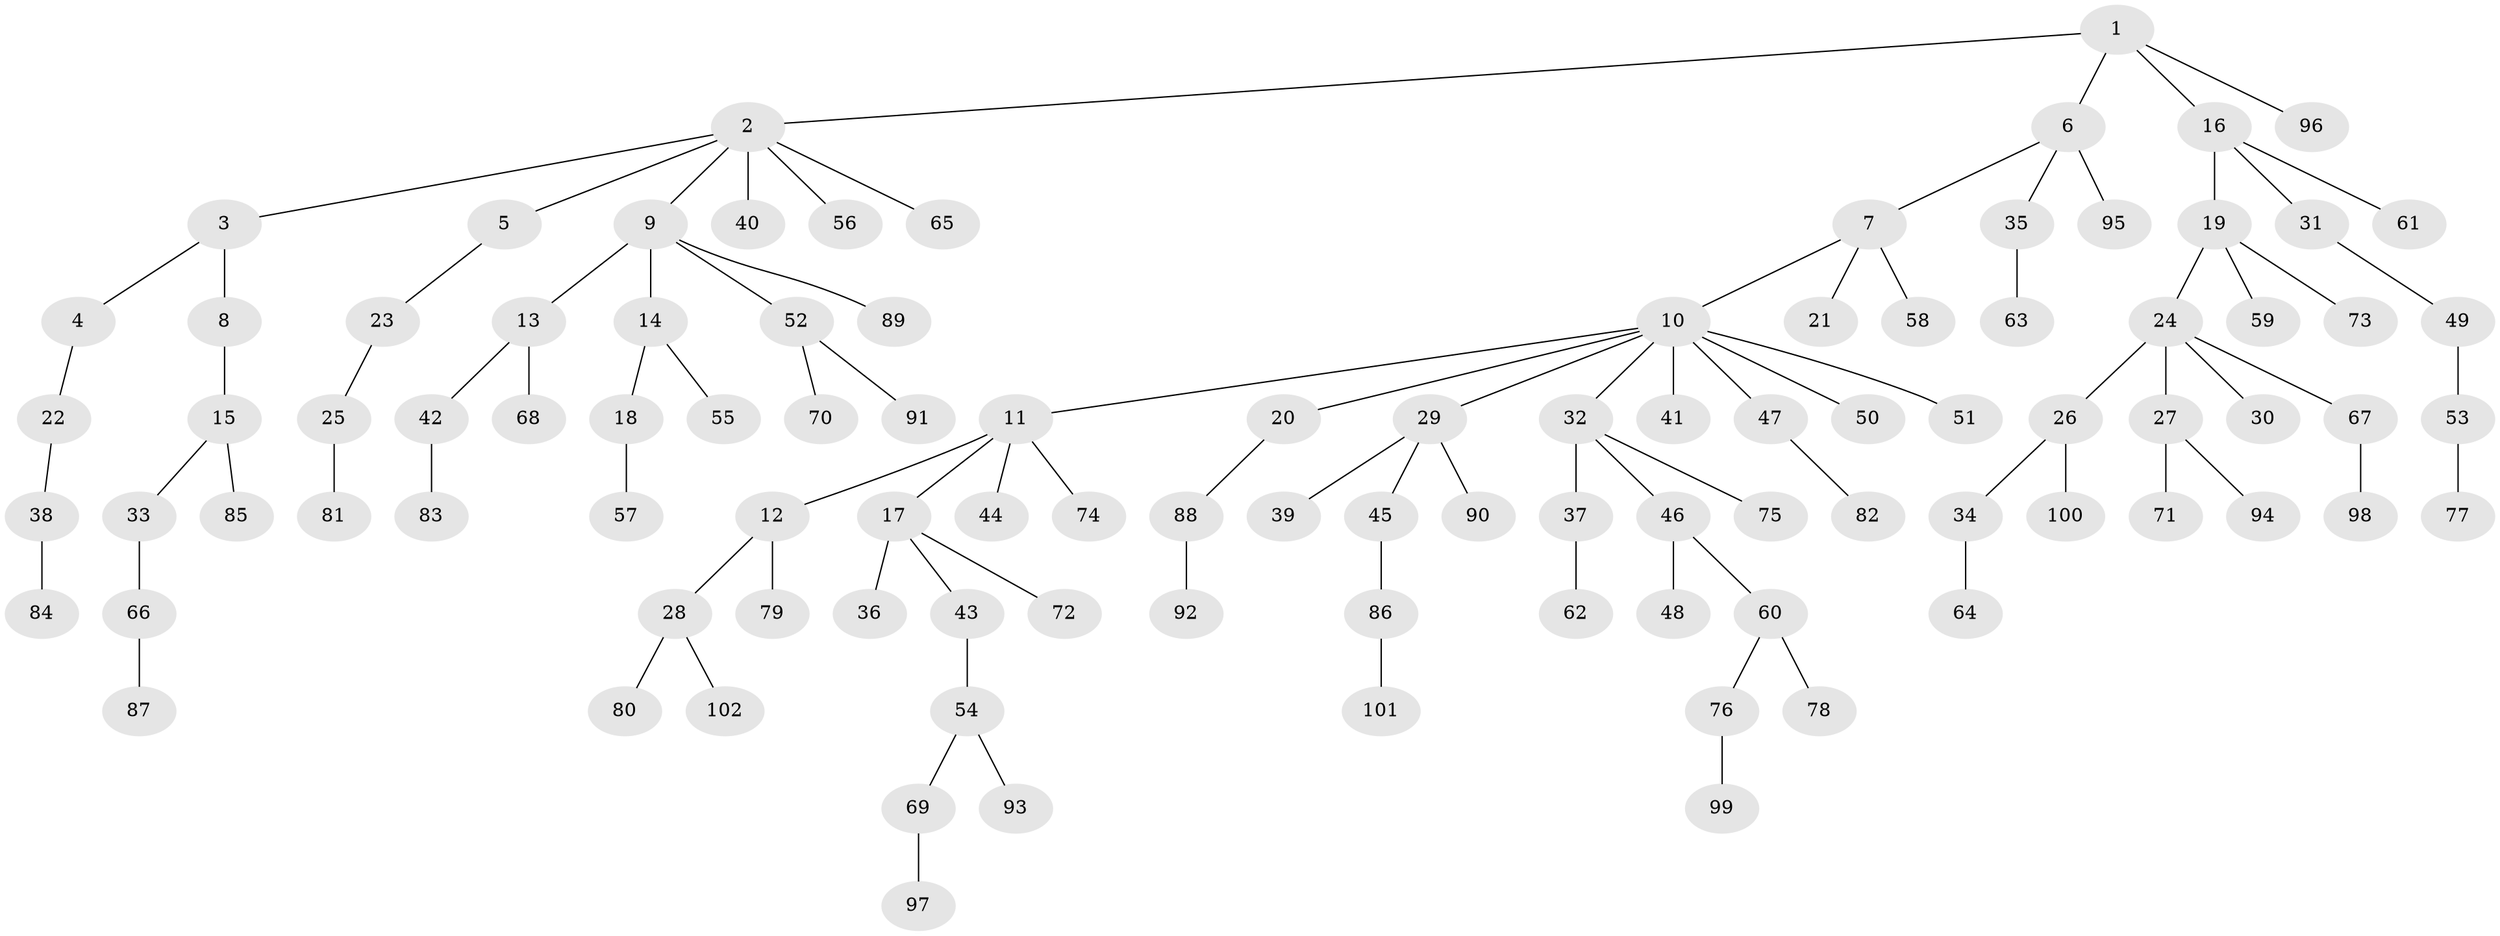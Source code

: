 // Generated by graph-tools (version 1.1) at 2025/11/02/27/25 16:11:27]
// undirected, 102 vertices, 101 edges
graph export_dot {
graph [start="1"]
  node [color=gray90,style=filled];
  1;
  2;
  3;
  4;
  5;
  6;
  7;
  8;
  9;
  10;
  11;
  12;
  13;
  14;
  15;
  16;
  17;
  18;
  19;
  20;
  21;
  22;
  23;
  24;
  25;
  26;
  27;
  28;
  29;
  30;
  31;
  32;
  33;
  34;
  35;
  36;
  37;
  38;
  39;
  40;
  41;
  42;
  43;
  44;
  45;
  46;
  47;
  48;
  49;
  50;
  51;
  52;
  53;
  54;
  55;
  56;
  57;
  58;
  59;
  60;
  61;
  62;
  63;
  64;
  65;
  66;
  67;
  68;
  69;
  70;
  71;
  72;
  73;
  74;
  75;
  76;
  77;
  78;
  79;
  80;
  81;
  82;
  83;
  84;
  85;
  86;
  87;
  88;
  89;
  90;
  91;
  92;
  93;
  94;
  95;
  96;
  97;
  98;
  99;
  100;
  101;
  102;
  1 -- 2;
  1 -- 6;
  1 -- 16;
  1 -- 96;
  2 -- 3;
  2 -- 5;
  2 -- 9;
  2 -- 40;
  2 -- 56;
  2 -- 65;
  3 -- 4;
  3 -- 8;
  4 -- 22;
  5 -- 23;
  6 -- 7;
  6 -- 35;
  6 -- 95;
  7 -- 10;
  7 -- 21;
  7 -- 58;
  8 -- 15;
  9 -- 13;
  9 -- 14;
  9 -- 52;
  9 -- 89;
  10 -- 11;
  10 -- 20;
  10 -- 29;
  10 -- 32;
  10 -- 41;
  10 -- 47;
  10 -- 50;
  10 -- 51;
  11 -- 12;
  11 -- 17;
  11 -- 44;
  11 -- 74;
  12 -- 28;
  12 -- 79;
  13 -- 42;
  13 -- 68;
  14 -- 18;
  14 -- 55;
  15 -- 33;
  15 -- 85;
  16 -- 19;
  16 -- 31;
  16 -- 61;
  17 -- 36;
  17 -- 43;
  17 -- 72;
  18 -- 57;
  19 -- 24;
  19 -- 59;
  19 -- 73;
  20 -- 88;
  22 -- 38;
  23 -- 25;
  24 -- 26;
  24 -- 27;
  24 -- 30;
  24 -- 67;
  25 -- 81;
  26 -- 34;
  26 -- 100;
  27 -- 71;
  27 -- 94;
  28 -- 80;
  28 -- 102;
  29 -- 39;
  29 -- 45;
  29 -- 90;
  31 -- 49;
  32 -- 37;
  32 -- 46;
  32 -- 75;
  33 -- 66;
  34 -- 64;
  35 -- 63;
  37 -- 62;
  38 -- 84;
  42 -- 83;
  43 -- 54;
  45 -- 86;
  46 -- 48;
  46 -- 60;
  47 -- 82;
  49 -- 53;
  52 -- 70;
  52 -- 91;
  53 -- 77;
  54 -- 69;
  54 -- 93;
  60 -- 76;
  60 -- 78;
  66 -- 87;
  67 -- 98;
  69 -- 97;
  76 -- 99;
  86 -- 101;
  88 -- 92;
}
